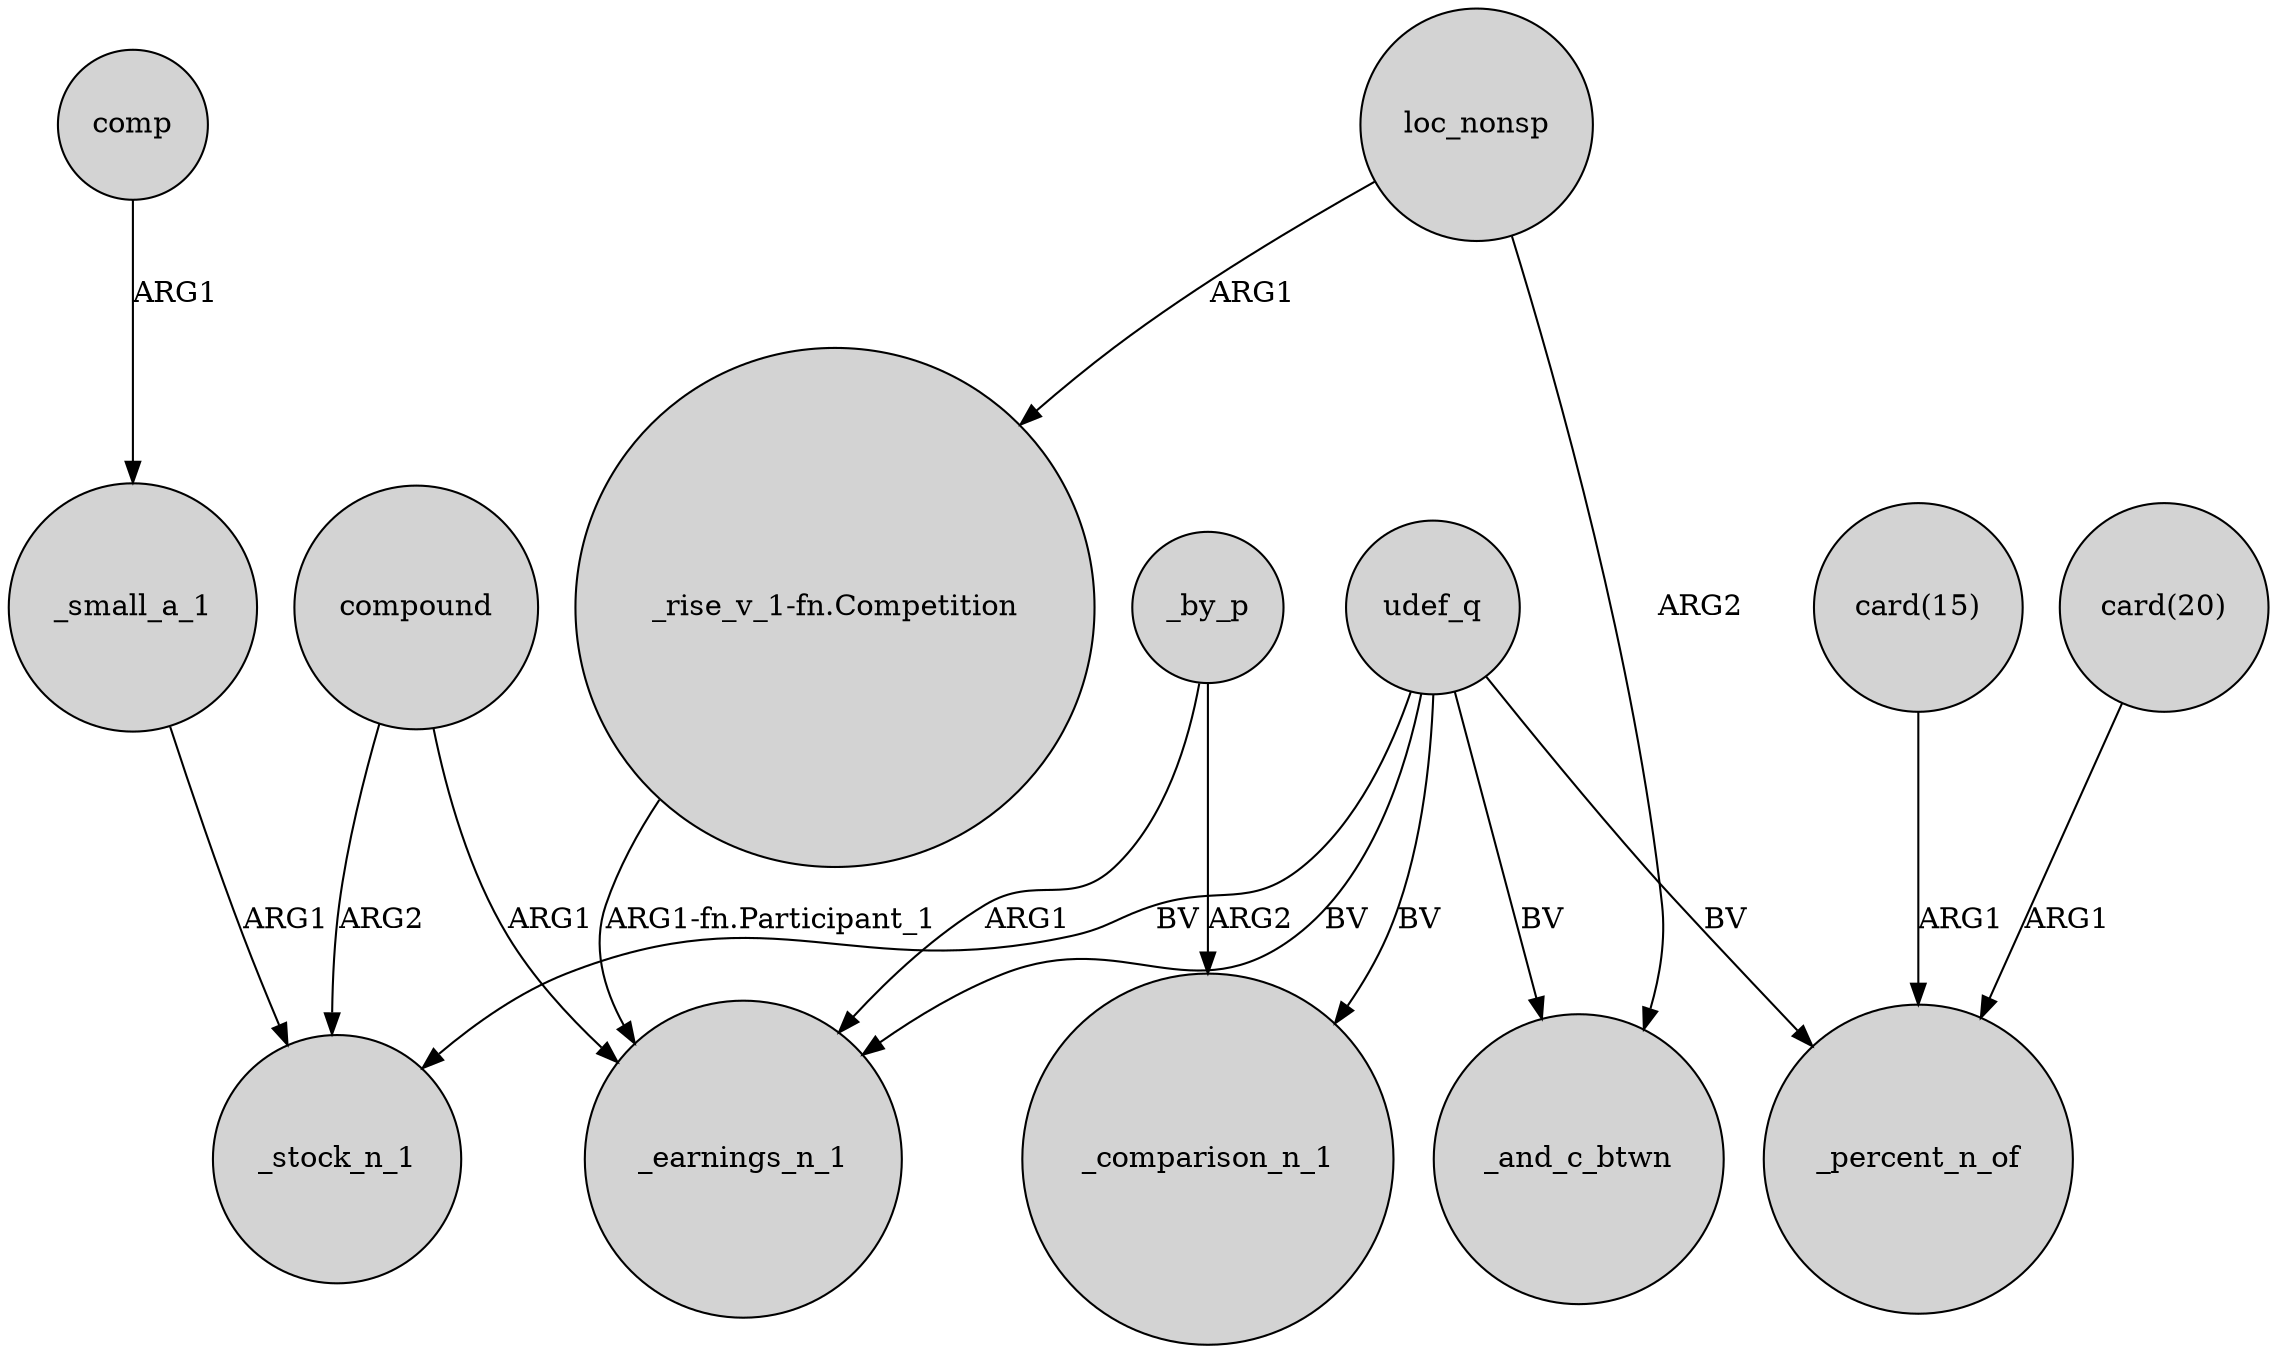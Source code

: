 digraph {
	node [shape=circle style=filled]
	comp -> _small_a_1 [label=ARG1]
	loc_nonsp -> _and_c_btwn [label=ARG2]
	udef_q -> _percent_n_of [label=BV]
	udef_q -> _earnings_n_1 [label=BV]
	compound -> _earnings_n_1 [label=ARG1]
	"_rise_v_1-fn.Competition" -> _earnings_n_1 [label="ARG1-fn.Participant_1"]
	loc_nonsp -> "_rise_v_1-fn.Competition" [label=ARG1]
	compound -> _stock_n_1 [label=ARG2]
	"card(20)" -> _percent_n_of [label=ARG1]
	udef_q -> _and_c_btwn [label=BV]
	"card(15)" -> _percent_n_of [label=ARG1]
	udef_q -> _comparison_n_1 [label=BV]
	_small_a_1 -> _stock_n_1 [label=ARG1]
	_by_p -> _earnings_n_1 [label=ARG1]
	_by_p -> _comparison_n_1 [label=ARG2]
	udef_q -> _stock_n_1 [label=BV]
}
